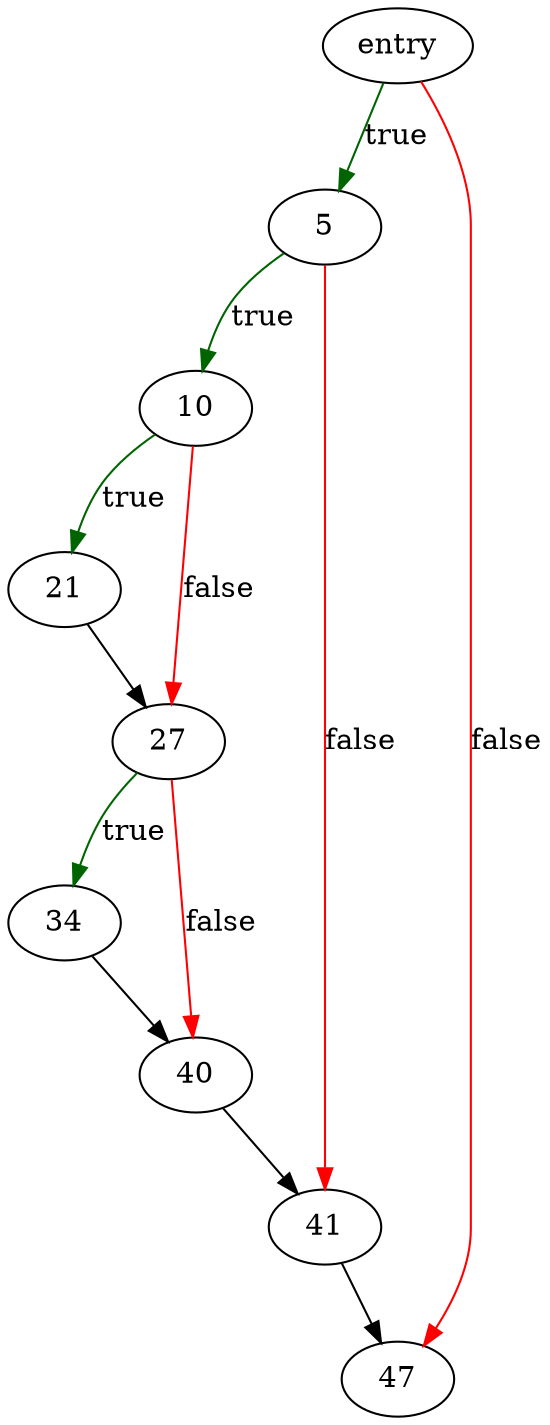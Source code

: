 digraph "vdbeIncrFree" {
	// Node definitions.
	1 [label=entry];
	5;
	10;
	21;
	27;
	34;
	40;
	41;
	47;

	// Edge definitions.
	1 -> 5 [
		color=darkgreen
		label=true
	];
	1 -> 47 [
		color=red
		label=false
	];
	5 -> 10 [
		color=darkgreen
		label=true
	];
	5 -> 41 [
		color=red
		label=false
	];
	10 -> 21 [
		color=darkgreen
		label=true
	];
	10 -> 27 [
		color=red
		label=false
	];
	21 -> 27;
	27 -> 34 [
		color=darkgreen
		label=true
	];
	27 -> 40 [
		color=red
		label=false
	];
	34 -> 40;
	40 -> 41;
	41 -> 47;
}